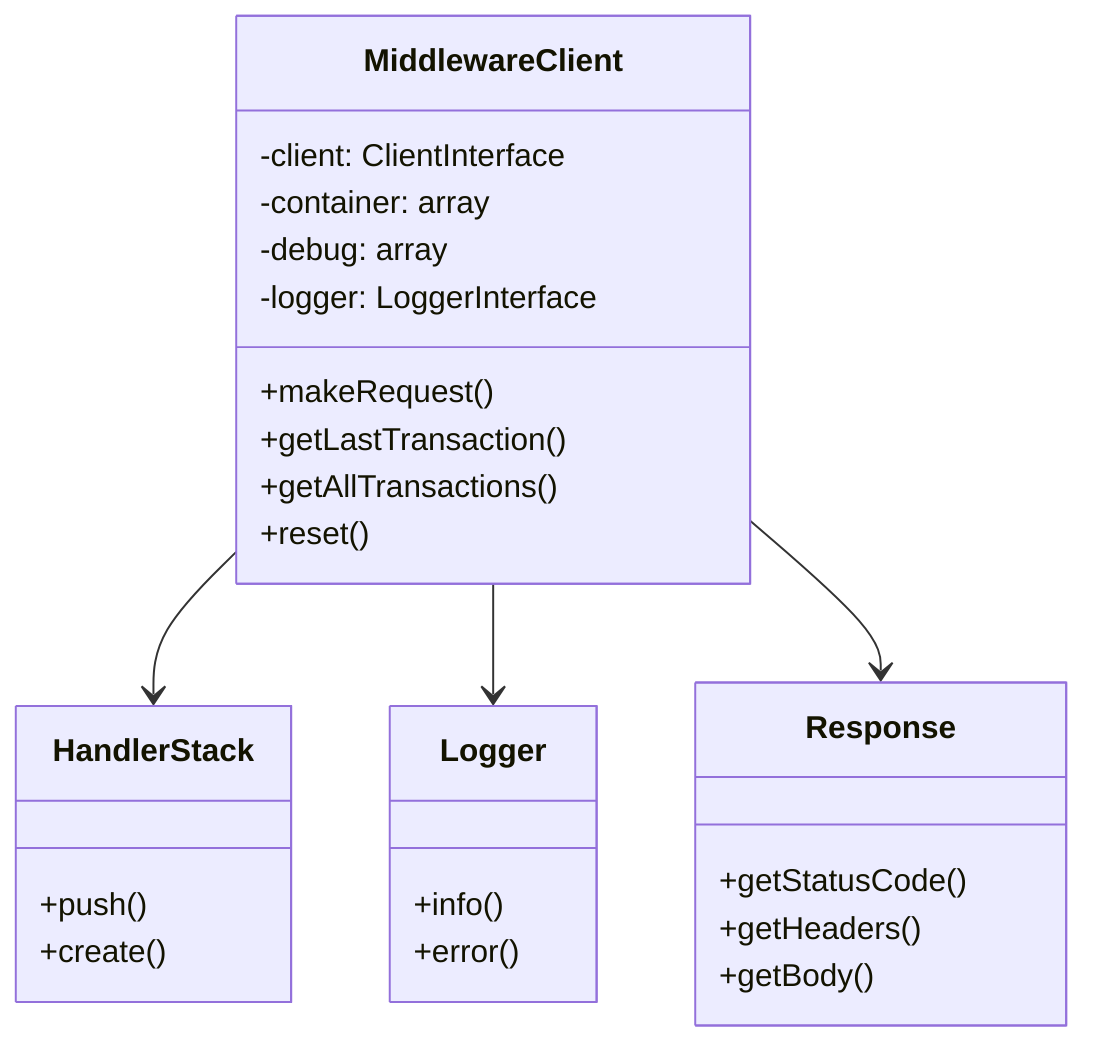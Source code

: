 %% Component Structure
classDiagram
    class MiddlewareClient {
        -client: ClientInterface
        -container: array
        -debug: array
        -logger: LoggerInterface
        +makeRequest()
        +getLastTransaction()
        +getAllTransactions()
        +reset()
    }
    class HandlerStack {
        +push()
        +create()
    }
    class Logger {
        +info()
        +error()
    }
    class Response {
        +getStatusCode()
        +getHeaders()
        +getBody()
    }
    MiddlewareClient --> HandlerStack
    MiddlewareClient --> Logger
    MiddlewareClient --> Response
